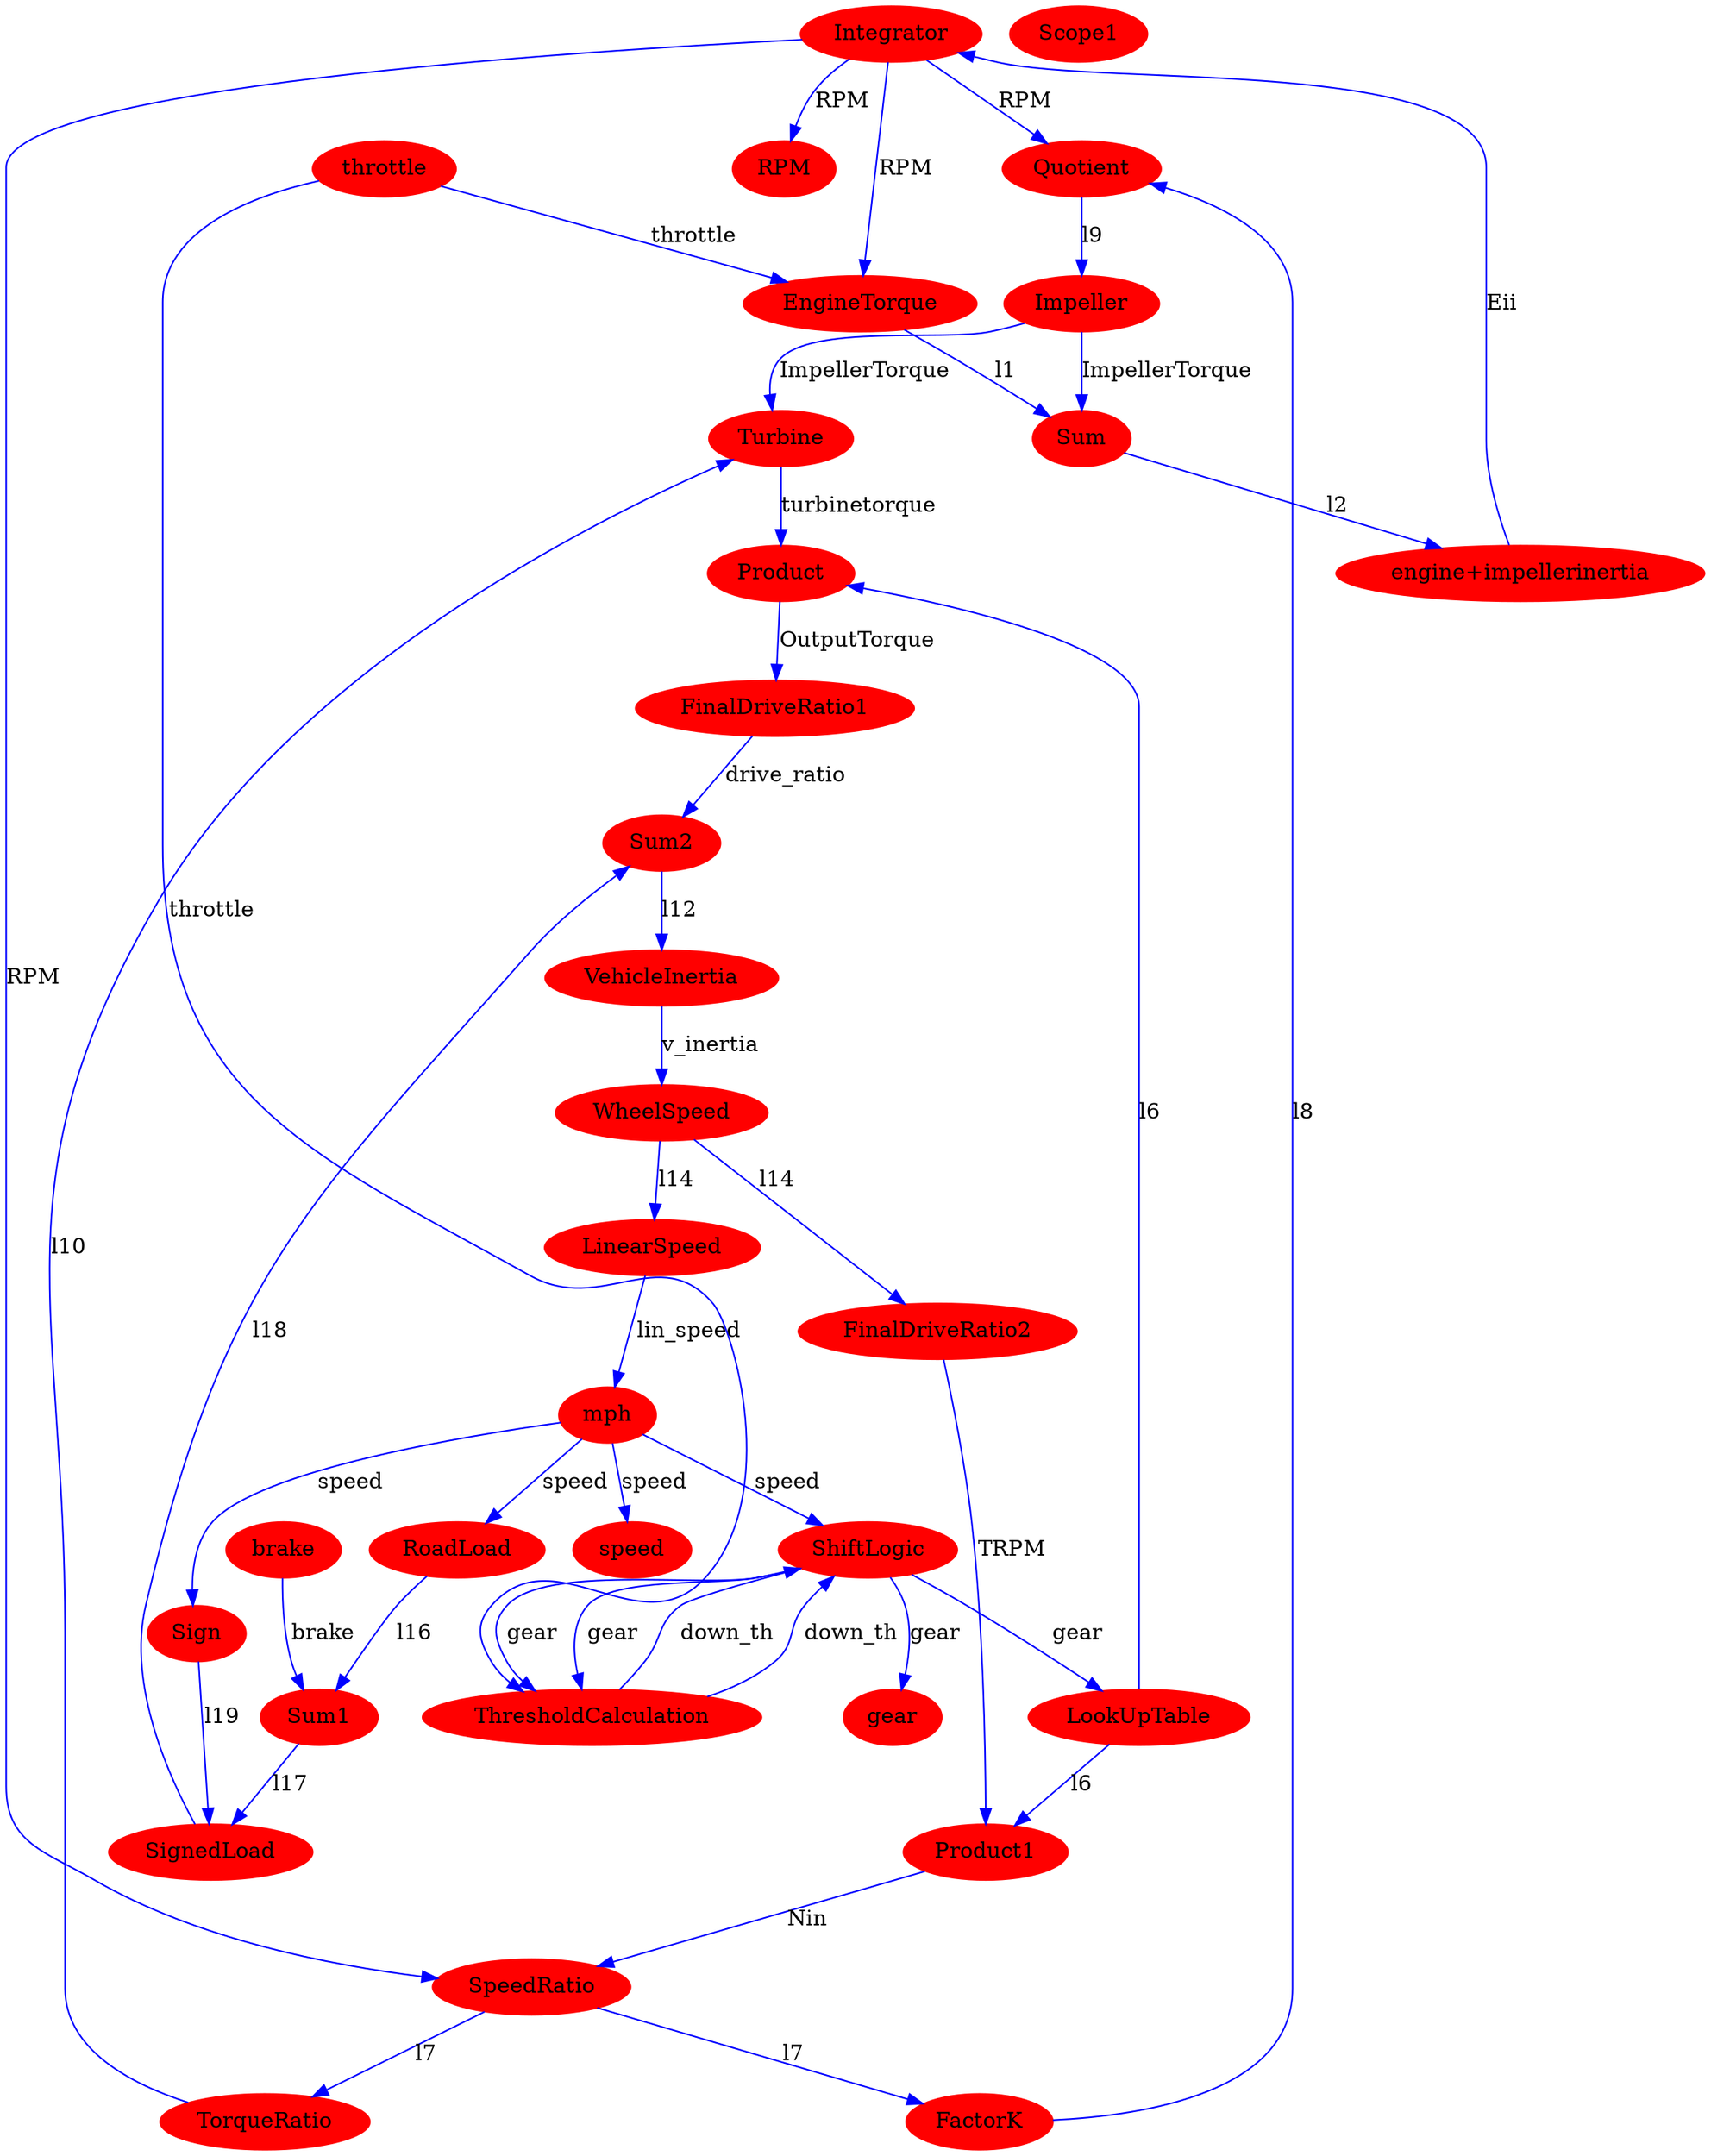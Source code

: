 digraph  {
Integrator [color=red, fillcolor=red, style=filled];
EngineTorque [color=red, fillcolor=red, style=filled];
LinearSpeed [color=red, fillcolor=red, style=filled];
SignedLoad [color=red, fillcolor=red, style=filled];
Product1 [color=red, fillcolor=red, style=filled];
Product [color=red, fillcolor=red, style=filled];
mph [color=red, fillcolor=red, style=filled];
Quotient [color=red, fillcolor=red, style=filled];
speed [color=red, fillcolor=red, style=filled];
RPM [color=red, fillcolor=red, style=filled];
Scope1 [color=red, fillcolor=red, style=filled];
Sum [color=red, fillcolor=red, style=filled];
SpeedRatio [color=red, fillcolor=red, style=filled];
FactorK [color=red, fillcolor=red, style=filled];
brake [color=red, fillcolor=red, style=filled];
FinalDriveRatio1 [color=red, fillcolor=red, style=filled];
WheelSpeed [color=red, fillcolor=red, style=filled];
Turbine [color=red, fillcolor=red, style=filled];
Impeller [color=red, fillcolor=red, style=filled];
Sum2 [color=red, fillcolor=red, style=filled];
gear [color=red, fillcolor=red, style=filled];
FinalDriveRatio2 [color=red, fillcolor=red, style=filled];
Sum1 [color=red, fillcolor=red, style=filled];
LookUpTable [color=red, fillcolor=red, style=filled];
RoadLoad [color=red, fillcolor=red, style=filled];
TorqueRatio [color=red, fillcolor=red, style=filled];
"engine+impellerinertia" [color=red, fillcolor=red, style=filled];
VehicleInertia [color=red, fillcolor=red, style=filled];
ThresholdCalculation [color=red, fillcolor=red, style=filled];
throttle [color=red, fillcolor=red, style=filled];
Sign [color=red, fillcolor=red, style=filled];
ShiftLogic [color=red, fillcolor=red, style=filled];
Integrator -> RPM  [color=blue, key=0, label=RPM];
Integrator -> EngineTorque  [color=blue, key=0, label=RPM];
Integrator -> Quotient  [color=blue, key=0, label=RPM];
Integrator -> SpeedRatio  [color=blue, key=0, label=RPM];
EngineTorque -> Sum  [color=blue, key=0, label=l1];
LinearSpeed -> mph  [color=blue, key=0, label=lin_speed];
SignedLoad -> Sum2  [color=blue, key=0, label=l18];
Product1 -> SpeedRatio  [color=blue, key=0, label=Nin];
Product -> FinalDriveRatio1  [color=blue, key=0, label=OutputTorque];
mph -> RoadLoad  [color=blue, key=0, label=speed];
mph -> Sign  [color=blue, key=0, label=speed];
mph -> ShiftLogic  [color=blue, key=0, label=speed];
mph -> speed  [color=blue, key=0, label=speed];
Quotient -> Impeller  [color=blue, key=0, label=l9];
Sum -> "engine+impellerinertia"  [color=blue, key=0, label=l2];
SpeedRatio -> TorqueRatio  [color=blue, key=0, label=l7];
SpeedRatio -> FactorK  [color=blue, key=0, label=l7];
FactorK -> Quotient  [color=blue, key=0, label=l8];
brake -> Sum1  [color=blue, key=0, label=brake];
FinalDriveRatio1 -> Sum2  [color=blue, key=0, label=drive_ratio];
WheelSpeed -> LinearSpeed  [color=blue, key=0, label=l14];
WheelSpeed -> FinalDriveRatio2  [color=blue, key=0, label=l14];
Turbine -> Product  [color=blue, key=0, label=turbinetorque];
Impeller -> Sum  [color=blue, key=0, label=ImpellerTorque];
Impeller -> Turbine  [color=blue, key=0, label=ImpellerTorque];
Sum2 -> VehicleInertia  [color=blue, key=0, label=l12];
FinalDriveRatio2 -> Product1  [color=blue, key=0, label=TRPM];
Sum1 -> SignedLoad  [color=blue, key=0, label=l17];
LookUpTable -> Product  [color=blue, key=0, label=l6];
LookUpTable -> Product1  [color=blue, key=0, label=l6];
RoadLoad -> Sum1  [color=blue, key=0, label=l16];
TorqueRatio -> Turbine  [color=blue, key=0, label=l10];
"engine+impellerinertia" -> Integrator  [color=blue, key=0, label=Eii];
VehicleInertia -> WheelSpeed  [color=blue, key=0, label=v_inertia];
ThresholdCalculation -> ShiftLogic  [color=blue, key=0, label=down_th];
ThresholdCalculation -> ShiftLogic  [color=blue, key=1, label=down_th];
throttle -> EngineTorque  [color=blue, key=0, label=throttle];
throttle -> ThresholdCalculation  [color=blue, key=0, label=throttle];
Sign -> SignedLoad  [color=blue, key=0, label=l19];
ShiftLogic -> gear  [color=blue, key=0, label=gear];
ShiftLogic -> LookUpTable  [color=blue, key=0, label=gear];
ShiftLogic -> ThresholdCalculation  [color=blue, key=0, label=gear];
ShiftLogic -> ThresholdCalculation  [color=blue, key=1, label=gear];
}
